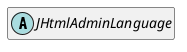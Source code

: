 @startuml
set namespaceSeparator \\
hide members
hide << alias >> circle

abstract class JHtmlAdminLanguage
@enduml
